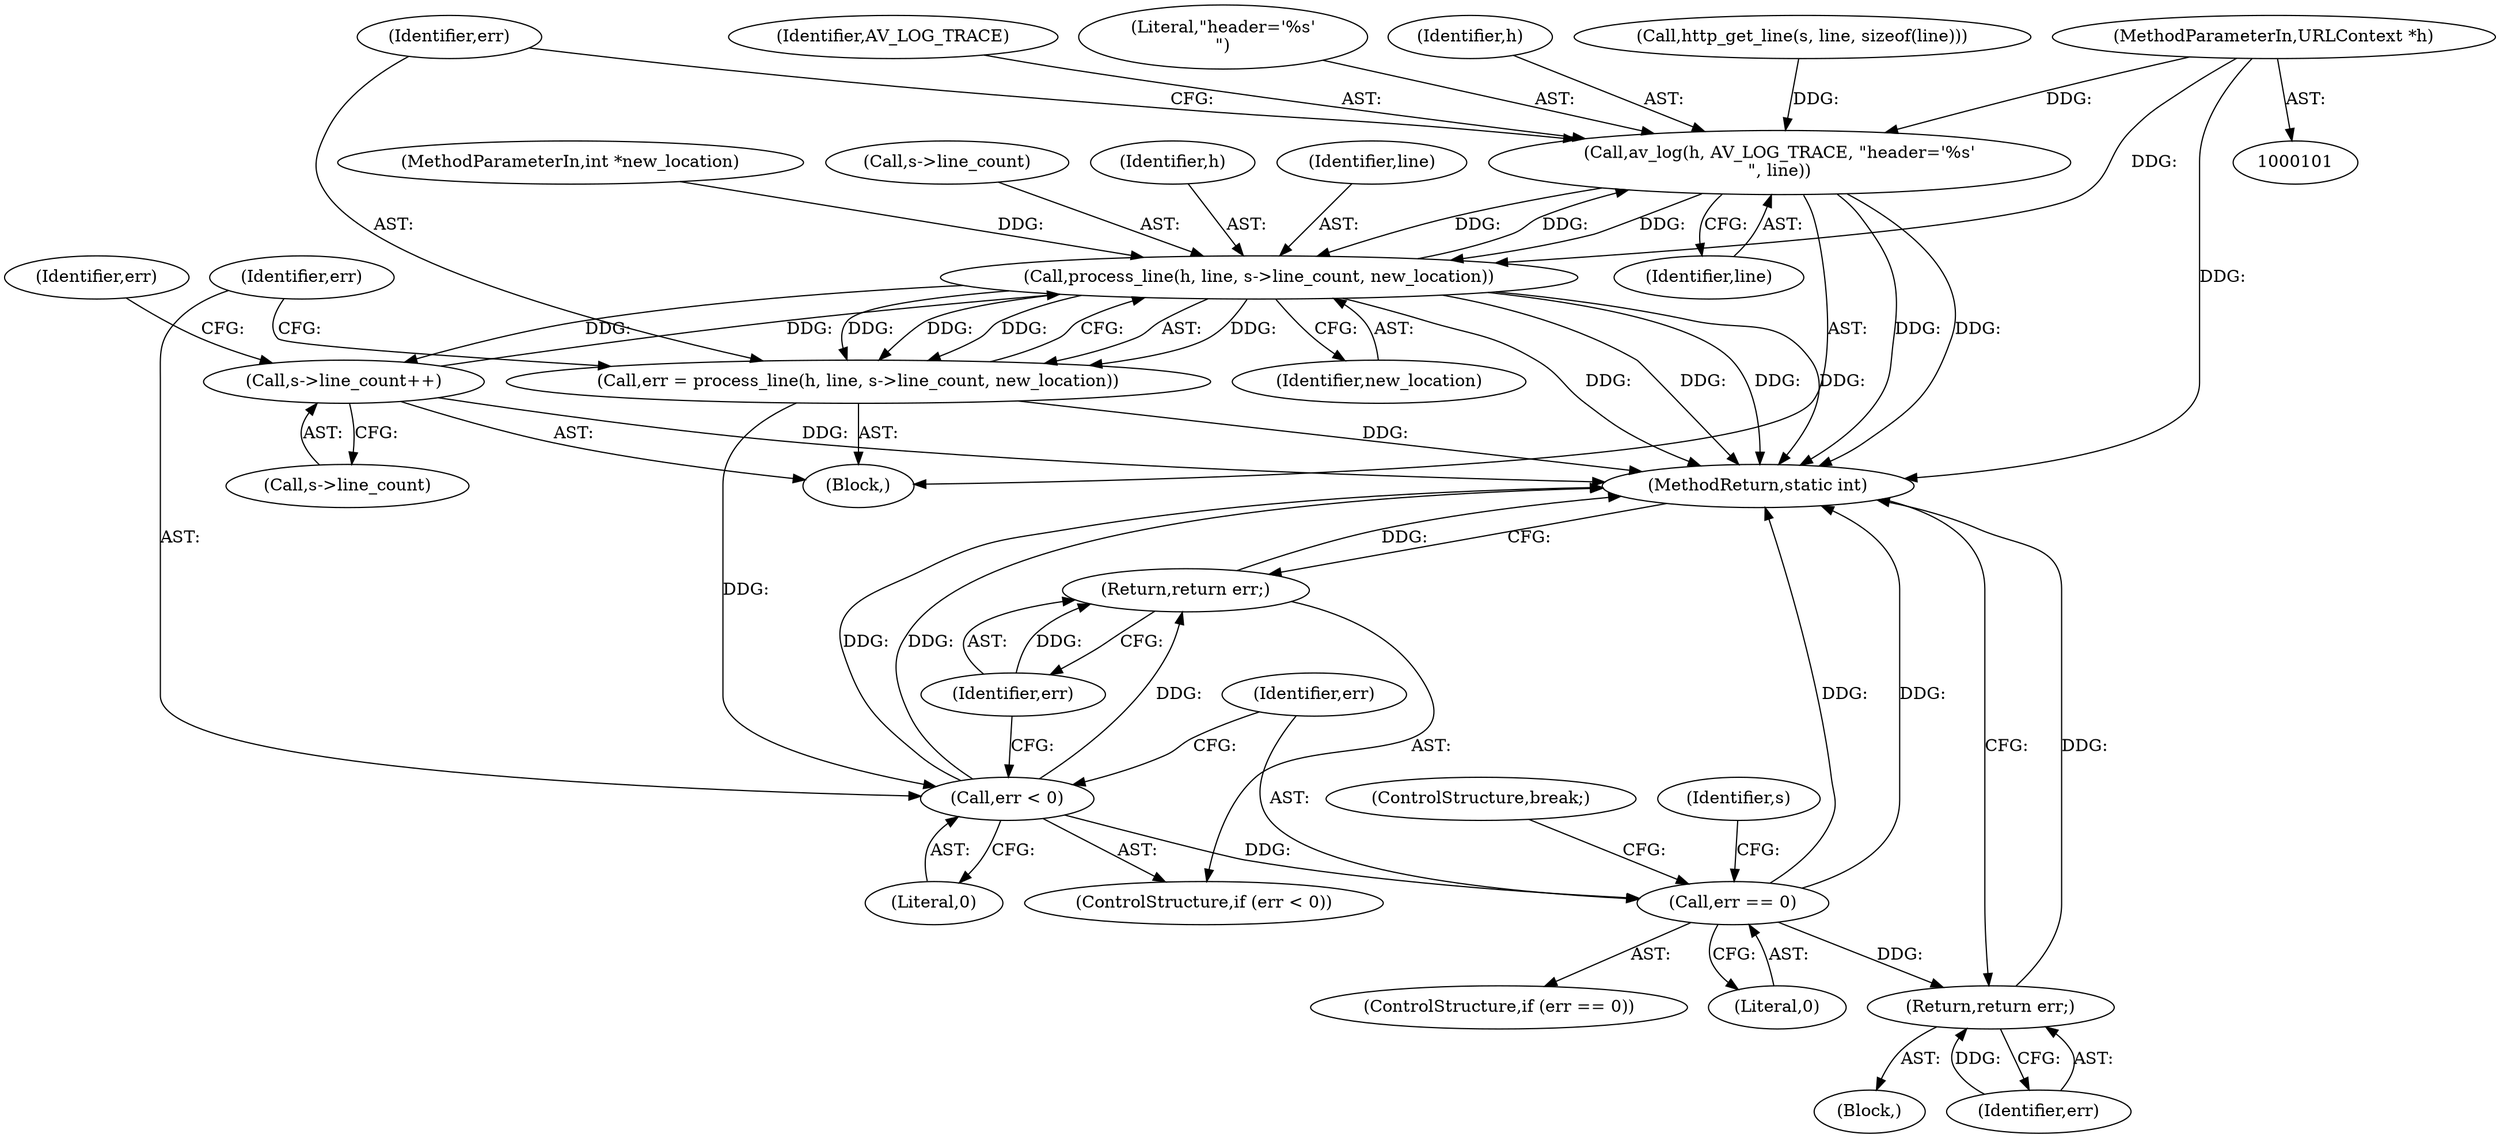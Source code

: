 digraph "0_FFmpeg_2a05c8f813de6f2278827734bf8102291e7484aa_3@pointer" {
"1000102" [label="(MethodParameterIn,URLContext *h)"];
"1000136" [label="(Call,av_log(h, AV_LOG_TRACE, \"header='%s'\n\", line))"];
"1000143" [label="(Call,process_line(h, line, s->line_count, new_location))"];
"1000141" [label="(Call,err = process_line(h, line, s->line_count, new_location))"];
"1000151" [label="(Call,err < 0)"];
"1000154" [label="(Return,return err;)"];
"1000157" [label="(Call,err == 0)"];
"1000200" [label="(Return,return err;)"];
"1000161" [label="(Call,s->line_count++)"];
"1000127" [label="(Identifier,err)"];
"1000159" [label="(Literal,0)"];
"1000160" [label="(ControlStructure,break;)"];
"1000141" [label="(Call,err = process_line(h, line, s->line_count, new_location))"];
"1000139" [label="(Literal,\"header='%s'\n\")"];
"1000163" [label="(Identifier,s)"];
"1000102" [label="(MethodParameterIn,URLContext *h)"];
"1000136" [label="(Call,av_log(h, AV_LOG_TRACE, \"header='%s'\n\", line))"];
"1000151" [label="(Call,err < 0)"];
"1000137" [label="(Identifier,h)"];
"1000158" [label="(Identifier,err)"];
"1000123" [label="(Block,)"];
"1000157" [label="(Call,err == 0)"];
"1000153" [label="(Literal,0)"];
"1000200" [label="(Return,return err;)"];
"1000152" [label="(Identifier,err)"];
"1000154" [label="(Return,return err;)"];
"1000128" [label="(Call,http_get_line(s, line, sizeof(line)))"];
"1000202" [label="(MethodReturn,static int)"];
"1000162" [label="(Call,s->line_count)"];
"1000104" [label="(Block,)"];
"1000142" [label="(Identifier,err)"];
"1000149" [label="(Identifier,new_location)"];
"1000150" [label="(ControlStructure,if (err < 0))"];
"1000103" [label="(MethodParameterIn,int *new_location)"];
"1000146" [label="(Call,s->line_count)"];
"1000143" [label="(Call,process_line(h, line, s->line_count, new_location))"];
"1000144" [label="(Identifier,h)"];
"1000156" [label="(ControlStructure,if (err == 0))"];
"1000155" [label="(Identifier,err)"];
"1000201" [label="(Identifier,err)"];
"1000145" [label="(Identifier,line)"];
"1000140" [label="(Identifier,line)"];
"1000138" [label="(Identifier,AV_LOG_TRACE)"];
"1000161" [label="(Call,s->line_count++)"];
"1000102" -> "1000101"  [label="AST: "];
"1000102" -> "1000202"  [label="DDG: "];
"1000102" -> "1000136"  [label="DDG: "];
"1000102" -> "1000143"  [label="DDG: "];
"1000136" -> "1000123"  [label="AST: "];
"1000136" -> "1000140"  [label="CFG: "];
"1000137" -> "1000136"  [label="AST: "];
"1000138" -> "1000136"  [label="AST: "];
"1000139" -> "1000136"  [label="AST: "];
"1000140" -> "1000136"  [label="AST: "];
"1000142" -> "1000136"  [label="CFG: "];
"1000136" -> "1000202"  [label="DDG: "];
"1000136" -> "1000202"  [label="DDG: "];
"1000143" -> "1000136"  [label="DDG: "];
"1000128" -> "1000136"  [label="DDG: "];
"1000136" -> "1000143"  [label="DDG: "];
"1000136" -> "1000143"  [label="DDG: "];
"1000143" -> "1000141"  [label="AST: "];
"1000143" -> "1000149"  [label="CFG: "];
"1000144" -> "1000143"  [label="AST: "];
"1000145" -> "1000143"  [label="AST: "];
"1000146" -> "1000143"  [label="AST: "];
"1000149" -> "1000143"  [label="AST: "];
"1000141" -> "1000143"  [label="CFG: "];
"1000143" -> "1000202"  [label="DDG: "];
"1000143" -> "1000202"  [label="DDG: "];
"1000143" -> "1000202"  [label="DDG: "];
"1000143" -> "1000202"  [label="DDG: "];
"1000143" -> "1000141"  [label="DDG: "];
"1000143" -> "1000141"  [label="DDG: "];
"1000143" -> "1000141"  [label="DDG: "];
"1000143" -> "1000141"  [label="DDG: "];
"1000161" -> "1000143"  [label="DDG: "];
"1000103" -> "1000143"  [label="DDG: "];
"1000143" -> "1000161"  [label="DDG: "];
"1000141" -> "1000123"  [label="AST: "];
"1000142" -> "1000141"  [label="AST: "];
"1000152" -> "1000141"  [label="CFG: "];
"1000141" -> "1000202"  [label="DDG: "];
"1000141" -> "1000151"  [label="DDG: "];
"1000151" -> "1000150"  [label="AST: "];
"1000151" -> "1000153"  [label="CFG: "];
"1000152" -> "1000151"  [label="AST: "];
"1000153" -> "1000151"  [label="AST: "];
"1000155" -> "1000151"  [label="CFG: "];
"1000158" -> "1000151"  [label="CFG: "];
"1000151" -> "1000202"  [label="DDG: "];
"1000151" -> "1000202"  [label="DDG: "];
"1000151" -> "1000154"  [label="DDG: "];
"1000151" -> "1000157"  [label="DDG: "];
"1000154" -> "1000150"  [label="AST: "];
"1000154" -> "1000155"  [label="CFG: "];
"1000155" -> "1000154"  [label="AST: "];
"1000202" -> "1000154"  [label="CFG: "];
"1000154" -> "1000202"  [label="DDG: "];
"1000155" -> "1000154"  [label="DDG: "];
"1000157" -> "1000156"  [label="AST: "];
"1000157" -> "1000159"  [label="CFG: "];
"1000158" -> "1000157"  [label="AST: "];
"1000159" -> "1000157"  [label="AST: "];
"1000160" -> "1000157"  [label="CFG: "];
"1000163" -> "1000157"  [label="CFG: "];
"1000157" -> "1000202"  [label="DDG: "];
"1000157" -> "1000202"  [label="DDG: "];
"1000157" -> "1000200"  [label="DDG: "];
"1000200" -> "1000104"  [label="AST: "];
"1000200" -> "1000201"  [label="CFG: "];
"1000201" -> "1000200"  [label="AST: "];
"1000202" -> "1000200"  [label="CFG: "];
"1000200" -> "1000202"  [label="DDG: "];
"1000201" -> "1000200"  [label="DDG: "];
"1000161" -> "1000123"  [label="AST: "];
"1000161" -> "1000162"  [label="CFG: "];
"1000162" -> "1000161"  [label="AST: "];
"1000127" -> "1000161"  [label="CFG: "];
"1000161" -> "1000202"  [label="DDG: "];
}
